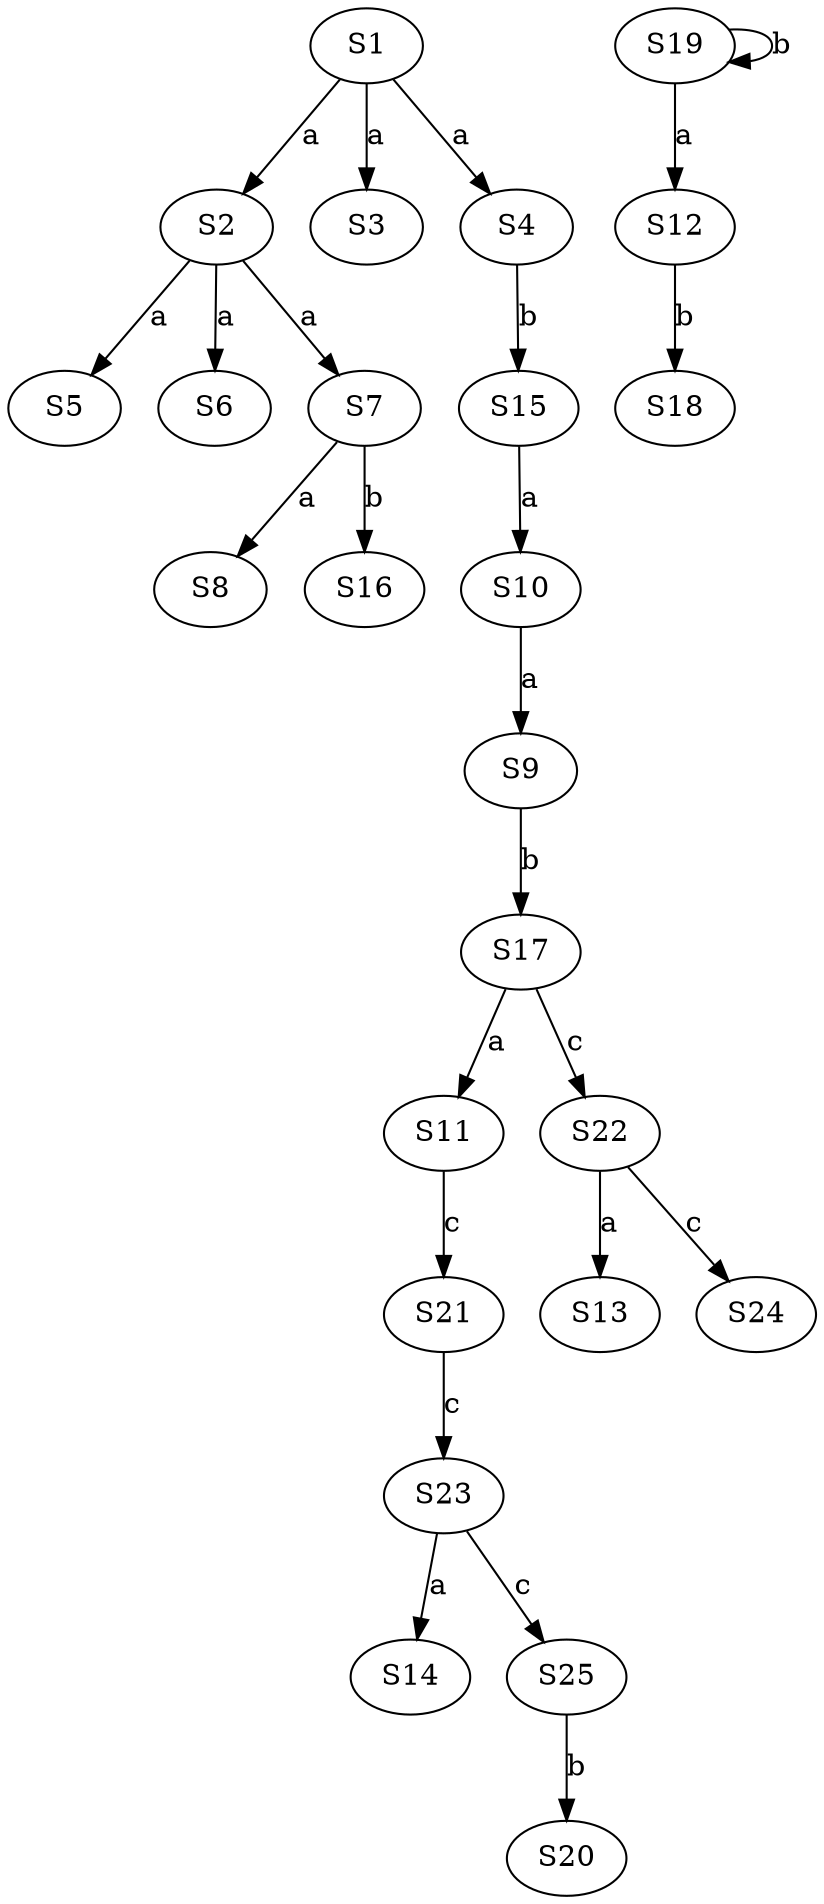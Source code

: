// It's a wheeler graph. Larger example.
digraph g1 {
    S1 -> S2 [ label=a ];
    S1 -> S3 [ label=a ];
    S1 -> S4 [ label=a ];
    S2 -> S5 [ label=a ];
    S2 -> S6 [ label=a ];
    S2 -> S7 [ label=a ];
    S7 -> S8 [ label=a ];
    S10 -> S9 [ label=a ];
    S15 -> S10 [ label=a ];
    S17 -> S11 [ label=a ];
    S19 -> S12 [ label=a ];
    S22 -> S13 [ label=a ];
    S23 -> S14 [ label=a ];

    S4 -> S15 [ label=b ];
    S7 -> S16 [ label=b ];
    S9 -> S17 [ label=b ];
    S12 -> S18 [ label=b ];
    S19 -> S19 [ label=b ];
    S25 -> S20 [ label=b ];

    S11 -> S21 [ label=c ];
    S17 -> S22 [ label=c ];
    S21 -> S23 [ label=c ];
    S22 -> S24 [ label=c ];
    S23 -> S25 [ label=c ];
}